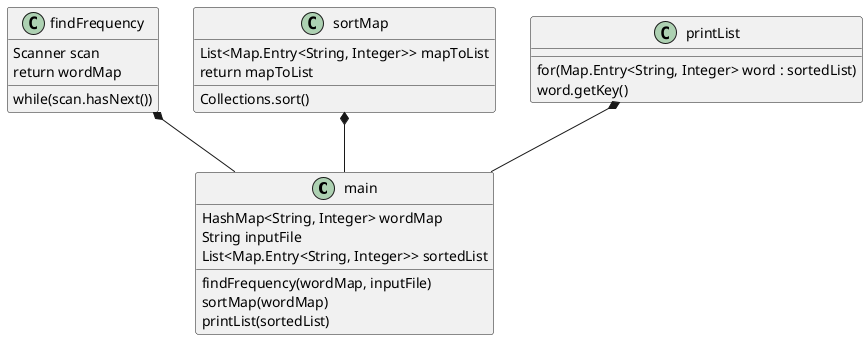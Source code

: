 @startuml
'https://plantuml.com/class-diagram

class main{
HashMap<String, Integer> wordMap
String inputFile
findFrequency(wordMap, inputFile)
List<Map.Entry<String, Integer>> sortedList
sortMap(wordMap)
printList(sortedList)
}

class findFrequency{
Scanner scan
while(scan.hasNext())
return wordMap
}

class sortMap{
List<Map.Entry<String, Integer>> mapToList
Collections.sort()
return mapToList
}

class printList{
for(Map.Entry<String, Integer> word : sortedList)
word.getKey()
}

findFrequency *-- main
sortMap *-- main
printList *-- main

@enduml
